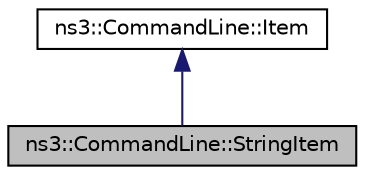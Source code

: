 digraph "ns3::CommandLine::StringItem"
{
 // LATEX_PDF_SIZE
  edge [fontname="Helvetica",fontsize="10",labelfontname="Helvetica",labelfontsize="10"];
  node [fontname="Helvetica",fontsize="10",shape=record];
  Node1 [label="ns3::CommandLine::StringItem",height=0.2,width=0.4,color="black", fillcolor="grey75", style="filled", fontcolor="black",tooltip="Extension of Item for strings."];
  Node2 -> Node1 [dir="back",color="midnightblue",fontsize="10",style="solid",fontname="Helvetica"];
  Node2 [label="ns3::CommandLine::Item",height=0.2,width=0.4,color="black", fillcolor="white", style="filled",URL="$classns3_1_1_command_line_1_1_item.html",tooltip="The argument abstract base class."];
}
